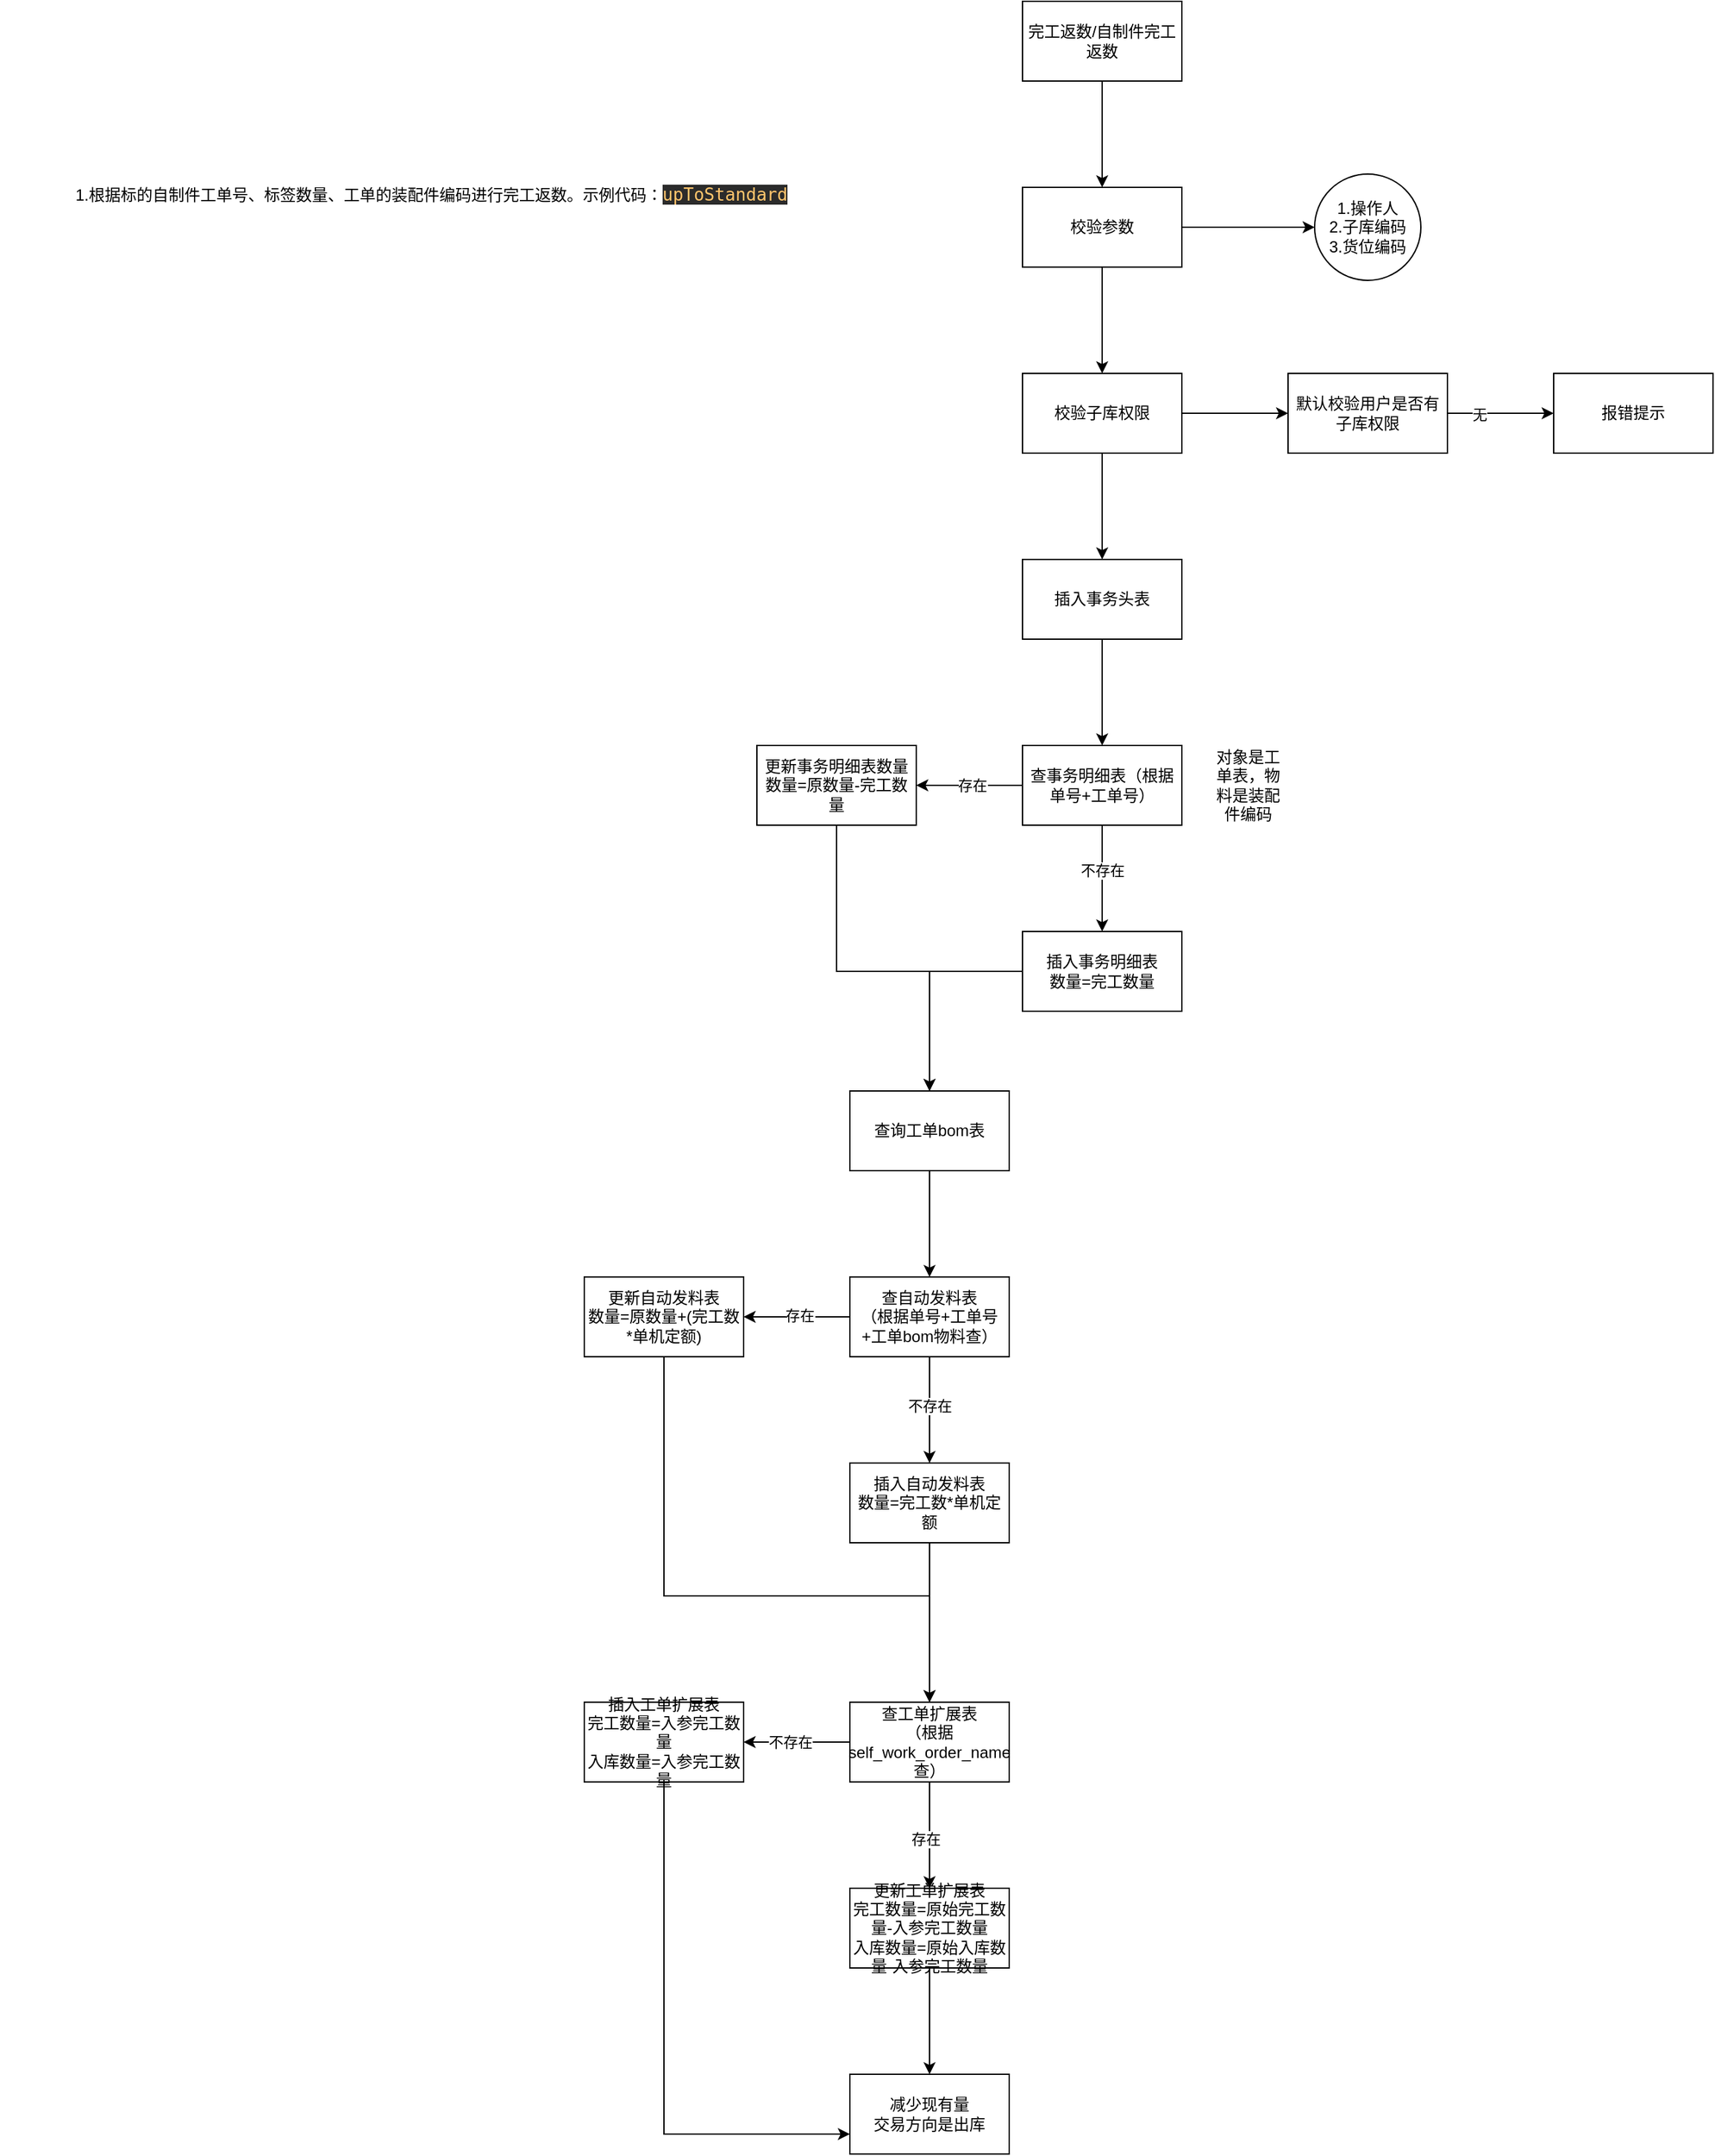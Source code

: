 <mxfile version="28.2.5">
  <diagram name="第 1 页" id="ekFxRfGs7a9HzsL-sonY">
    <mxGraphModel dx="2492" dy="751" grid="1" gridSize="10" guides="1" tooltips="1" connect="1" arrows="1" fold="1" page="1" pageScale="1" pageWidth="827" pageHeight="1169" math="0" shadow="0">
      <root>
        <mxCell id="0" />
        <mxCell id="1" parent="0" />
        <mxCell id="zKiYXHPEGxiJC7v2Jcg3-3" value="" style="edgeStyle=orthogonalEdgeStyle;rounded=0;orthogonalLoop=1;jettySize=auto;html=1;" parent="1" source="zKiYXHPEGxiJC7v2Jcg3-1" target="zKiYXHPEGxiJC7v2Jcg3-2" edge="1">
          <mxGeometry relative="1" as="geometry" />
        </mxCell>
        <mxCell id="zKiYXHPEGxiJC7v2Jcg3-1" value="完工返数/自制件完工返数" style="rounded=0;whiteSpace=wrap;html=1;" parent="1" vertex="1">
          <mxGeometry x="350" y="30" width="120" height="60" as="geometry" />
        </mxCell>
        <mxCell id="zKiYXHPEGxiJC7v2Jcg3-5" value="" style="edgeStyle=orthogonalEdgeStyle;rounded=0;orthogonalLoop=1;jettySize=auto;html=1;" parent="1" source="zKiYXHPEGxiJC7v2Jcg3-2" target="zKiYXHPEGxiJC7v2Jcg3-4" edge="1">
          <mxGeometry relative="1" as="geometry" />
        </mxCell>
        <mxCell id="zKiYXHPEGxiJC7v2Jcg3-7" value="" style="edgeStyle=orthogonalEdgeStyle;rounded=0;orthogonalLoop=1;jettySize=auto;html=1;" parent="1" source="zKiYXHPEGxiJC7v2Jcg3-2" target="zKiYXHPEGxiJC7v2Jcg3-6" edge="1">
          <mxGeometry relative="1" as="geometry" />
        </mxCell>
        <mxCell id="zKiYXHPEGxiJC7v2Jcg3-2" value="校验参数" style="whiteSpace=wrap;html=1;rounded=0;" parent="1" vertex="1">
          <mxGeometry x="350" y="170" width="120" height="60" as="geometry" />
        </mxCell>
        <mxCell id="zKiYXHPEGxiJC7v2Jcg3-4" value="1.操作人&lt;div&gt;2.子库编码&lt;/div&gt;&lt;div&gt;3.货位编码&lt;/div&gt;" style="ellipse;whiteSpace=wrap;html=1;rounded=0;" parent="1" vertex="1">
          <mxGeometry x="570" y="160" width="80" height="80" as="geometry" />
        </mxCell>
        <mxCell id="zKiYXHPEGxiJC7v2Jcg3-9" value="" style="edgeStyle=orthogonalEdgeStyle;rounded=0;orthogonalLoop=1;jettySize=auto;html=1;" parent="1" source="zKiYXHPEGxiJC7v2Jcg3-6" target="zKiYXHPEGxiJC7v2Jcg3-8" edge="1">
          <mxGeometry relative="1" as="geometry" />
        </mxCell>
        <mxCell id="zKiYXHPEGxiJC7v2Jcg3-14" value="" style="edgeStyle=orthogonalEdgeStyle;rounded=0;orthogonalLoop=1;jettySize=auto;html=1;" parent="1" source="zKiYXHPEGxiJC7v2Jcg3-6" target="zKiYXHPEGxiJC7v2Jcg3-13" edge="1">
          <mxGeometry relative="1" as="geometry" />
        </mxCell>
        <mxCell id="zKiYXHPEGxiJC7v2Jcg3-6" value="校验子库权限" style="whiteSpace=wrap;html=1;rounded=0;" parent="1" vertex="1">
          <mxGeometry x="350" y="310" width="120" height="60" as="geometry" />
        </mxCell>
        <mxCell id="zKiYXHPEGxiJC7v2Jcg3-11" value="" style="edgeStyle=orthogonalEdgeStyle;rounded=0;orthogonalLoop=1;jettySize=auto;html=1;" parent="1" source="zKiYXHPEGxiJC7v2Jcg3-8" target="zKiYXHPEGxiJC7v2Jcg3-10" edge="1">
          <mxGeometry relative="1" as="geometry" />
        </mxCell>
        <mxCell id="zKiYXHPEGxiJC7v2Jcg3-12" value="无" style="edgeLabel;html=1;align=center;verticalAlign=middle;resizable=0;points=[];" parent="zKiYXHPEGxiJC7v2Jcg3-11" vertex="1" connectable="0">
          <mxGeometry x="-0.4" y="-1" relative="1" as="geometry">
            <mxPoint as="offset" />
          </mxGeometry>
        </mxCell>
        <mxCell id="zKiYXHPEGxiJC7v2Jcg3-8" value="默认校验用户是否有子库权限" style="whiteSpace=wrap;html=1;rounded=0;" parent="1" vertex="1">
          <mxGeometry x="550" y="310" width="120" height="60" as="geometry" />
        </mxCell>
        <mxCell id="zKiYXHPEGxiJC7v2Jcg3-10" value="报错提示" style="whiteSpace=wrap;html=1;rounded=0;" parent="1" vertex="1">
          <mxGeometry x="750" y="310" width="120" height="60" as="geometry" />
        </mxCell>
        <mxCell id="zKiYXHPEGxiJC7v2Jcg3-16" value="" style="edgeStyle=orthogonalEdgeStyle;rounded=0;orthogonalLoop=1;jettySize=auto;html=1;" parent="1" source="zKiYXHPEGxiJC7v2Jcg3-13" target="zKiYXHPEGxiJC7v2Jcg3-15" edge="1">
          <mxGeometry relative="1" as="geometry" />
        </mxCell>
        <mxCell id="zKiYXHPEGxiJC7v2Jcg3-13" value="插入事务头表" style="whiteSpace=wrap;html=1;rounded=0;" parent="1" vertex="1">
          <mxGeometry x="350" y="450" width="120" height="60" as="geometry" />
        </mxCell>
        <mxCell id="zKiYXHPEGxiJC7v2Jcg3-20" value="" style="edgeStyle=orthogonalEdgeStyle;rounded=0;orthogonalLoop=1;jettySize=auto;html=1;" parent="1" source="zKiYXHPEGxiJC7v2Jcg3-15" target="zKiYXHPEGxiJC7v2Jcg3-19" edge="1">
          <mxGeometry relative="1" as="geometry" />
        </mxCell>
        <mxCell id="zKiYXHPEGxiJC7v2Jcg3-21" value="存在" style="edgeLabel;html=1;align=center;verticalAlign=middle;resizable=0;points=[];" parent="zKiYXHPEGxiJC7v2Jcg3-20" vertex="1" connectable="0">
          <mxGeometry x="0.225" relative="1" as="geometry">
            <mxPoint x="11" as="offset" />
          </mxGeometry>
        </mxCell>
        <mxCell id="zKiYXHPEGxiJC7v2Jcg3-23" value="" style="edgeStyle=orthogonalEdgeStyle;rounded=0;orthogonalLoop=1;jettySize=auto;html=1;" parent="1" source="zKiYXHPEGxiJC7v2Jcg3-15" target="zKiYXHPEGxiJC7v2Jcg3-22" edge="1">
          <mxGeometry relative="1" as="geometry" />
        </mxCell>
        <mxCell id="zKiYXHPEGxiJC7v2Jcg3-24" value="不存在" style="edgeLabel;html=1;align=center;verticalAlign=middle;resizable=0;points=[];" parent="zKiYXHPEGxiJC7v2Jcg3-23" vertex="1" connectable="0">
          <mxGeometry x="-0.15" relative="1" as="geometry">
            <mxPoint as="offset" />
          </mxGeometry>
        </mxCell>
        <mxCell id="zKiYXHPEGxiJC7v2Jcg3-15" value="查事务明细表（根据单号+工单号）" style="whiteSpace=wrap;html=1;rounded=0;" parent="1" vertex="1">
          <mxGeometry x="350" y="590" width="120" height="60" as="geometry" />
        </mxCell>
        <mxCell id="zKiYXHPEGxiJC7v2Jcg3-18" value="对象是工单表，物料是装配件编码" style="text;html=1;align=center;verticalAlign=middle;whiteSpace=wrap;rounded=0;" parent="1" vertex="1">
          <mxGeometry x="490" y="605" width="60" height="30" as="geometry" />
        </mxCell>
        <mxCell id="zKiYXHPEGxiJC7v2Jcg3-27" style="edgeStyle=orthogonalEdgeStyle;rounded=0;orthogonalLoop=1;jettySize=auto;html=1;entryX=0.5;entryY=0;entryDx=0;entryDy=0;" parent="1" source="zKiYXHPEGxiJC7v2Jcg3-19" target="zKiYXHPEGxiJC7v2Jcg3-25" edge="1">
          <mxGeometry relative="1" as="geometry">
            <Array as="points">
              <mxPoint x="210" y="760" />
              <mxPoint x="280" y="760" />
            </Array>
          </mxGeometry>
        </mxCell>
        <mxCell id="zKiYXHPEGxiJC7v2Jcg3-19" value="更新事务明细表数量&lt;div&gt;数量=原数量-完工数量&lt;/div&gt;" style="whiteSpace=wrap;html=1;rounded=0;" parent="1" vertex="1">
          <mxGeometry x="150" y="590" width="120" height="60" as="geometry" />
        </mxCell>
        <mxCell id="zKiYXHPEGxiJC7v2Jcg3-26" value="" style="edgeStyle=orthogonalEdgeStyle;rounded=0;orthogonalLoop=1;jettySize=auto;html=1;" parent="1" source="zKiYXHPEGxiJC7v2Jcg3-22" target="zKiYXHPEGxiJC7v2Jcg3-25" edge="1">
          <mxGeometry relative="1" as="geometry" />
        </mxCell>
        <mxCell id="zKiYXHPEGxiJC7v2Jcg3-22" value="插入事务明细表&lt;div&gt;数量=完工数量&lt;/div&gt;" style="whiteSpace=wrap;html=1;rounded=0;" parent="1" vertex="1">
          <mxGeometry x="350" y="730" width="120" height="60" as="geometry" />
        </mxCell>
        <mxCell id="zKiYXHPEGxiJC7v2Jcg3-29" value="" style="edgeStyle=orthogonalEdgeStyle;rounded=0;orthogonalLoop=1;jettySize=auto;html=1;" parent="1" source="zKiYXHPEGxiJC7v2Jcg3-25" target="zKiYXHPEGxiJC7v2Jcg3-28" edge="1">
          <mxGeometry relative="1" as="geometry" />
        </mxCell>
        <mxCell id="zKiYXHPEGxiJC7v2Jcg3-25" value="查询工单bom表" style="whiteSpace=wrap;html=1;rounded=0;" parent="1" vertex="1">
          <mxGeometry x="220" y="850" width="120" height="60" as="geometry" />
        </mxCell>
        <mxCell id="zKiYXHPEGxiJC7v2Jcg3-31" value="" style="edgeStyle=orthogonalEdgeStyle;rounded=0;orthogonalLoop=1;jettySize=auto;html=1;" parent="1" source="zKiYXHPEGxiJC7v2Jcg3-28" target="zKiYXHPEGxiJC7v2Jcg3-30" edge="1">
          <mxGeometry relative="1" as="geometry" />
        </mxCell>
        <mxCell id="zKiYXHPEGxiJC7v2Jcg3-32" value="不存在" style="edgeLabel;html=1;align=center;verticalAlign=middle;resizable=0;points=[];" parent="zKiYXHPEGxiJC7v2Jcg3-31" vertex="1" connectable="0">
          <mxGeometry x="-0.075" relative="1" as="geometry">
            <mxPoint as="offset" />
          </mxGeometry>
        </mxCell>
        <mxCell id="zKiYXHPEGxiJC7v2Jcg3-34" value="" style="edgeStyle=orthogonalEdgeStyle;rounded=0;orthogonalLoop=1;jettySize=auto;html=1;" parent="1" source="zKiYXHPEGxiJC7v2Jcg3-28" target="zKiYXHPEGxiJC7v2Jcg3-33" edge="1">
          <mxGeometry relative="1" as="geometry" />
        </mxCell>
        <mxCell id="zKiYXHPEGxiJC7v2Jcg3-35" value="存在" style="edgeLabel;html=1;align=center;verticalAlign=middle;resizable=0;points=[];" parent="zKiYXHPEGxiJC7v2Jcg3-34" vertex="1" connectable="0">
          <mxGeometry x="-0.05" y="-1" relative="1" as="geometry">
            <mxPoint as="offset" />
          </mxGeometry>
        </mxCell>
        <mxCell id="zKiYXHPEGxiJC7v2Jcg3-28" value="查自动发料表&lt;div&gt;（根据单号+工单号+工单bom物料查）&lt;/div&gt;" style="whiteSpace=wrap;html=1;rounded=0;" parent="1" vertex="1">
          <mxGeometry x="220" y="990" width="120" height="60" as="geometry" />
        </mxCell>
        <mxCell id="zKiYXHPEGxiJC7v2Jcg3-37" value="" style="edgeStyle=orthogonalEdgeStyle;rounded=0;orthogonalLoop=1;jettySize=auto;html=1;entryX=0.5;entryY=0;entryDx=0;entryDy=0;" parent="1" source="zKiYXHPEGxiJC7v2Jcg3-30" target="zKiYXHPEGxiJC7v2Jcg3-45" edge="1">
          <mxGeometry relative="1" as="geometry">
            <mxPoint x="280" y="1270" as="targetPoint" />
          </mxGeometry>
        </mxCell>
        <mxCell id="zKiYXHPEGxiJC7v2Jcg3-30" value="插入自动发料表&lt;div&gt;数量=完工数*单机定额&lt;/div&gt;" style="whiteSpace=wrap;html=1;rounded=0;" parent="1" vertex="1">
          <mxGeometry x="220" y="1130" width="120" height="60" as="geometry" />
        </mxCell>
        <mxCell id="zKiYXHPEGxiJC7v2Jcg3-38" style="edgeStyle=orthogonalEdgeStyle;rounded=0;orthogonalLoop=1;jettySize=auto;html=1;" parent="1" source="zKiYXHPEGxiJC7v2Jcg3-33" target="zKiYXHPEGxiJC7v2Jcg3-45" edge="1">
          <mxGeometry relative="1" as="geometry">
            <Array as="points">
              <mxPoint x="80" y="1230" />
              <mxPoint x="280" y="1230" />
            </Array>
            <mxPoint x="220" y="1300" as="targetPoint" />
          </mxGeometry>
        </mxCell>
        <mxCell id="zKiYXHPEGxiJC7v2Jcg3-33" value="更新自动发料表&lt;div&gt;数量=原数量+(完工数*单机定额)&lt;/div&gt;" style="whiteSpace=wrap;html=1;rounded=0;" parent="1" vertex="1">
          <mxGeometry x="20" y="990" width="120" height="60" as="geometry" />
        </mxCell>
        <mxCell id="zKiYXHPEGxiJC7v2Jcg3-48" value="" style="edgeStyle=orthogonalEdgeStyle;rounded=0;orthogonalLoop=1;jettySize=auto;html=1;" parent="1" source="zKiYXHPEGxiJC7v2Jcg3-45" target="zKiYXHPEGxiJC7v2Jcg3-47" edge="1">
          <mxGeometry relative="1" as="geometry" />
        </mxCell>
        <mxCell id="zKiYXHPEGxiJC7v2Jcg3-49" value="存在" style="edgeLabel;html=1;align=center;verticalAlign=middle;resizable=0;points=[];" parent="zKiYXHPEGxiJC7v2Jcg3-48" vertex="1" connectable="0">
          <mxGeometry x="0.075" y="-3" relative="1" as="geometry">
            <mxPoint as="offset" />
          </mxGeometry>
        </mxCell>
        <mxCell id="zKiYXHPEGxiJC7v2Jcg3-51" value="" style="edgeStyle=orthogonalEdgeStyle;rounded=0;orthogonalLoop=1;jettySize=auto;html=1;" parent="1" source="zKiYXHPEGxiJC7v2Jcg3-45" target="zKiYXHPEGxiJC7v2Jcg3-50" edge="1">
          <mxGeometry relative="1" as="geometry" />
        </mxCell>
        <mxCell id="zKiYXHPEGxiJC7v2Jcg3-52" value="不存在" style="edgeLabel;html=1;align=center;verticalAlign=middle;resizable=0;points=[];" parent="zKiYXHPEGxiJC7v2Jcg3-51" vertex="1" connectable="0">
          <mxGeometry x="0.125" relative="1" as="geometry">
            <mxPoint as="offset" />
          </mxGeometry>
        </mxCell>
        <mxCell id="zKiYXHPEGxiJC7v2Jcg3-45" value="查工单扩展表&lt;div&gt;（根据self_work_order_name查）&lt;/div&gt;" style="whiteSpace=wrap;html=1;rounded=0;" parent="1" vertex="1">
          <mxGeometry x="220" y="1310" width="120" height="60" as="geometry" />
        </mxCell>
        <mxCell id="zKiYXHPEGxiJC7v2Jcg3-54" value="" style="edgeStyle=orthogonalEdgeStyle;rounded=0;orthogonalLoop=1;jettySize=auto;html=1;" parent="1" source="zKiYXHPEGxiJC7v2Jcg3-47" target="zKiYXHPEGxiJC7v2Jcg3-53" edge="1">
          <mxGeometry relative="1" as="geometry" />
        </mxCell>
        <mxCell id="zKiYXHPEGxiJC7v2Jcg3-47" value="更新工单扩展表&lt;div&gt;完工数量=原始完工数量-入参完工数量&lt;/div&gt;&lt;div&gt;入库数量=原始入库数量-入参完工数量&lt;/div&gt;" style="whiteSpace=wrap;html=1;rounded=0;" parent="1" vertex="1">
          <mxGeometry x="220" y="1450" width="120" height="60" as="geometry" />
        </mxCell>
        <mxCell id="zKiYXHPEGxiJC7v2Jcg3-55" style="edgeStyle=orthogonalEdgeStyle;rounded=0;orthogonalLoop=1;jettySize=auto;html=1;entryX=0;entryY=0.75;entryDx=0;entryDy=0;" parent="1" source="zKiYXHPEGxiJC7v2Jcg3-50" target="zKiYXHPEGxiJC7v2Jcg3-53" edge="1">
          <mxGeometry relative="1" as="geometry">
            <Array as="points">
              <mxPoint x="80" y="1635" />
            </Array>
          </mxGeometry>
        </mxCell>
        <mxCell id="zKiYXHPEGxiJC7v2Jcg3-50" value="插入工单扩展表&lt;div&gt;完工数量=入参完工数量&lt;/div&gt;&lt;div&gt;入库数量=入参完工数量&lt;/div&gt;" style="whiteSpace=wrap;html=1;rounded=0;" parent="1" vertex="1">
          <mxGeometry x="20" y="1310" width="120" height="60" as="geometry" />
        </mxCell>
        <mxCell id="zKiYXHPEGxiJC7v2Jcg3-53" value="减少现有量&lt;div&gt;交易方向是出库&lt;/div&gt;" style="whiteSpace=wrap;html=1;rounded=0;" parent="1" vertex="1">
          <mxGeometry x="220" y="1590" width="120" height="60" as="geometry" />
        </mxCell>
        <mxCell id="zKiYXHPEGxiJC7v2Jcg3-61" value="1.根据标的自制件工单号、标签数量、工单的装配件编码进行完工返数。示例代码：&lt;span style=&quot;color: rgb(255, 198, 109); font-family: &amp;quot;JetBrains Mono&amp;quot;, monospace; font-size: 9.8pt; background-color: rgb(43, 43, 43);&quot;&gt;upToStandard&lt;/span&gt;" style="text;html=1;align=center;verticalAlign=middle;whiteSpace=wrap;rounded=0;" parent="1" vertex="1">
          <mxGeometry x="-420" y="160" width="650" height="30" as="geometry" />
        </mxCell>
      </root>
    </mxGraphModel>
  </diagram>
</mxfile>
